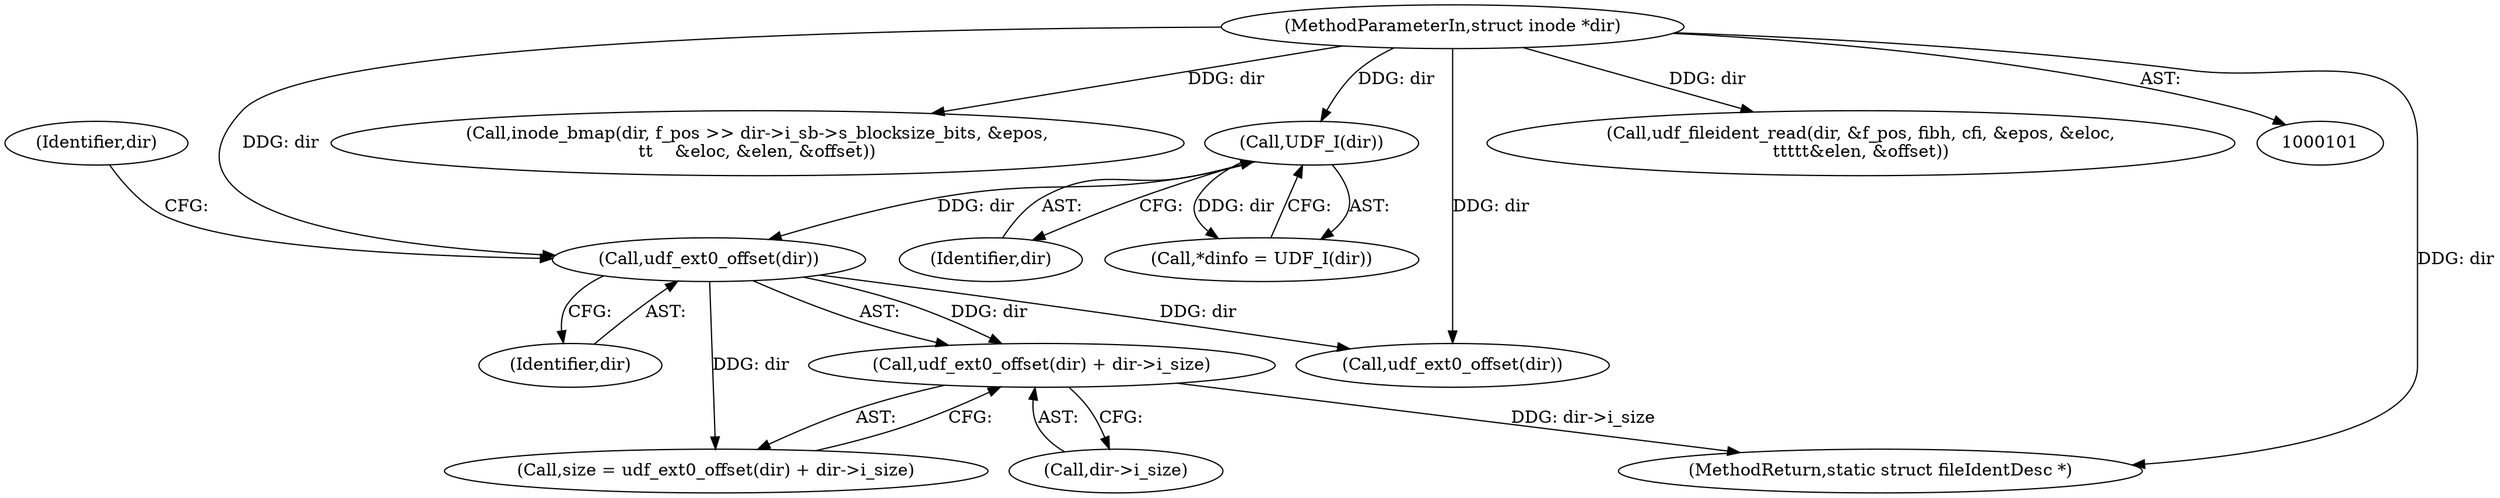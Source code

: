 digraph "0_linux_0e5cc9a40ada6046e6bc3bdfcd0c0d7e4b706b14_0@pointer" {
"1000157" [label="(Call,udf_ext0_offset(dir) + dir->i_size)"];
"1000158" [label="(Call,udf_ext0_offset(dir))"];
"1000129" [label="(Call,UDF_I(dir))"];
"1000102" [label="(MethodParameterIn,struct inode *dir)"];
"1000127" [label="(Call,*dinfo = UDF_I(dir))"];
"1000160" [label="(Call,dir->i_size)"];
"1000158" [label="(Call,udf_ext0_offset(dir))"];
"1000159" [label="(Identifier,dir)"];
"1000202" [label="(Call,inode_bmap(dir, f_pos >> dir->i_sb->s_blocksize_bits, &epos,\n\t\t    &eloc, &elen, &offset))"];
"1000155" [label="(Call,size = udf_ext0_offset(dir) + dir->i_size)"];
"1000157" [label="(Call,udf_ext0_offset(dir) + dir->i_size)"];
"1000129" [label="(Call,UDF_I(dir))"];
"1000102" [label="(MethodParameterIn,struct inode *dir)"];
"1000165" [label="(Call,udf_ext0_offset(dir))"];
"1000510" [label="(MethodReturn,static struct fileIdentDesc *)"];
"1000308" [label="(Call,udf_fileident_read(dir, &f_pos, fibh, cfi, &epos, &eloc,\n\t\t\t\t\t&elen, &offset))"];
"1000130" [label="(Identifier,dir)"];
"1000161" [label="(Identifier,dir)"];
"1000157" -> "1000155"  [label="AST: "];
"1000157" -> "1000160"  [label="CFG: "];
"1000158" -> "1000157"  [label="AST: "];
"1000160" -> "1000157"  [label="AST: "];
"1000155" -> "1000157"  [label="CFG: "];
"1000157" -> "1000510"  [label="DDG: dir->i_size"];
"1000158" -> "1000157"  [label="DDG: dir"];
"1000158" -> "1000159"  [label="CFG: "];
"1000159" -> "1000158"  [label="AST: "];
"1000161" -> "1000158"  [label="CFG: "];
"1000158" -> "1000155"  [label="DDG: dir"];
"1000129" -> "1000158"  [label="DDG: dir"];
"1000102" -> "1000158"  [label="DDG: dir"];
"1000158" -> "1000165"  [label="DDG: dir"];
"1000129" -> "1000127"  [label="AST: "];
"1000129" -> "1000130"  [label="CFG: "];
"1000130" -> "1000129"  [label="AST: "];
"1000127" -> "1000129"  [label="CFG: "];
"1000129" -> "1000127"  [label="DDG: dir"];
"1000102" -> "1000129"  [label="DDG: dir"];
"1000102" -> "1000101"  [label="AST: "];
"1000102" -> "1000510"  [label="DDG: dir"];
"1000102" -> "1000165"  [label="DDG: dir"];
"1000102" -> "1000202"  [label="DDG: dir"];
"1000102" -> "1000308"  [label="DDG: dir"];
}
